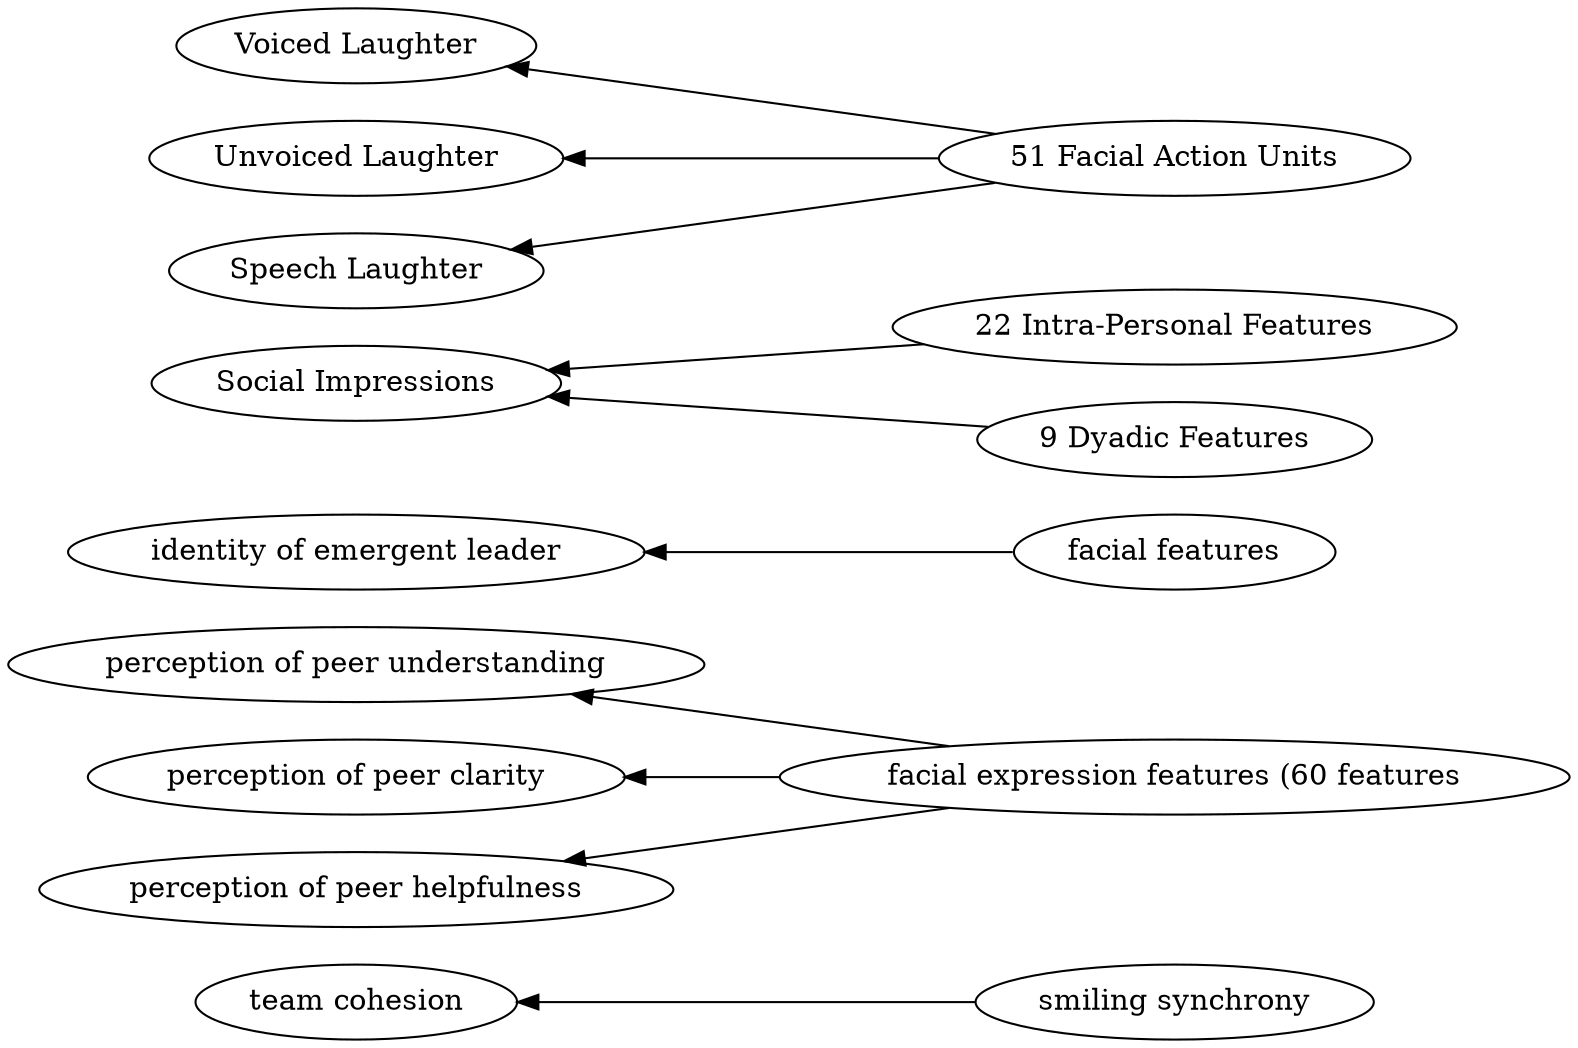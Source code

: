 digraph Test {
	rankdir=RL
	size="15,15"
	overlap=false
	splines=true
	{rank=same; "smiling synchrony" "facial expression features (60 features" "facial features" "22 Intra-Personal Features" "51 Facial Action Units" "9 Dyadic Features";}
	{rank=same; "team cohesion" "Social Impressions" "identity of emergent leader" "Voiced Laughter" "perception of peer understanding" "Unvoiced Laughter" "Speech Laughter" "perception of peer clarity" "perception of peer helpfulness";}
	"51 Facial Action Units" [href="https://scholar.google.com/scholar?hl=en&q=An%20Interactive%20Table%20for%20Supporting%20Participation%20Balance%20in%20Face-to-Face%20Collaborative%20Learning"]
	"51 Facial Action Units" -> "Voiced Laughter"
	"51 Facial Action Units" [href="https://scholar.google.com/scholar?hl=en&q=An%20Interactive%20Table%20for%20Supporting%20Participation%20Balance%20in%20Face-to-Face%20Collaborative%20Learning"]
	"51 Facial Action Units" -> "Unvoiced Laughter"
	"51 Facial Action Units" [href="https://scholar.google.com/scholar?hl=en&q=An%20Interactive%20Table%20for%20Supporting%20Participation%20Balance%20in%20Face-to-Face%20Collaborative%20Learning"]
	"51 Facial Action Units" -> "Speech Laughter"
	"22 Intra-Personal Features" [href="https://scholar.google.com/scholar?hl=en&q=An%20Interactive%20Table%20for%20Supporting%20Participation%20Balance%20in%20Face-to-Face%20Collaborative%20Learning"]
	"22 Intra-Personal Features" -> "Social Impressions"
	"9 Dyadic Features" [href="https://scholar.google.com/scholar?hl=en&q=An%20Interactive%20Table%20for%20Supporting%20Participation%20Balance%20in%20Face-to-Face%20Collaborative%20Learning"]
	"9 Dyadic Features" -> "Social Impressions"
	"facial features" [href="https://scholar.google.com/scholar?hl=en&q=An%20Interactive%20Table%20for%20Supporting%20Participation%20Balance%20in%20Face-to-Face%20Collaborative%20Learning"]
	"facial features" -> "identity of emergent leader"
	"facial expression features (60 features" [href="https://scholar.google.com/scholar?hl=en&q=An%20Interactive%20Table%20for%20Supporting%20Participation%20Balance%20in%20Face-to-Face%20Collaborative%20Learning"]
	"facial expression features (60 features" -> "perception of peer helpfulness"
	"facial expression features (60 features" [href="https://scholar.google.com/scholar?hl=en&q=An%20Interactive%20Table%20for%20Supporting%20Participation%20Balance%20in%20Face-to-Face%20Collaborative%20Learning"]
	"facial expression features (60 features" -> "perception of peer understanding"
	"facial expression features (60 features" [href="https://scholar.google.com/scholar?hl=en&q=An%20Interactive%20Table%20for%20Supporting%20Participation%20Balance%20in%20Face-to-Face%20Collaborative%20Learning"]
	"facial expression features (60 features" -> "perception of peer clarity"
	"smiling synchrony" [href="https://scholar.google.com/scholar?hl=en&q=An%20Interactive%20Table%20for%20Supporting%20Participation%20Balance%20in%20Face-to-Face%20Collaborative%20Learning"]
	"smiling synchrony" -> "team cohesion"
}
